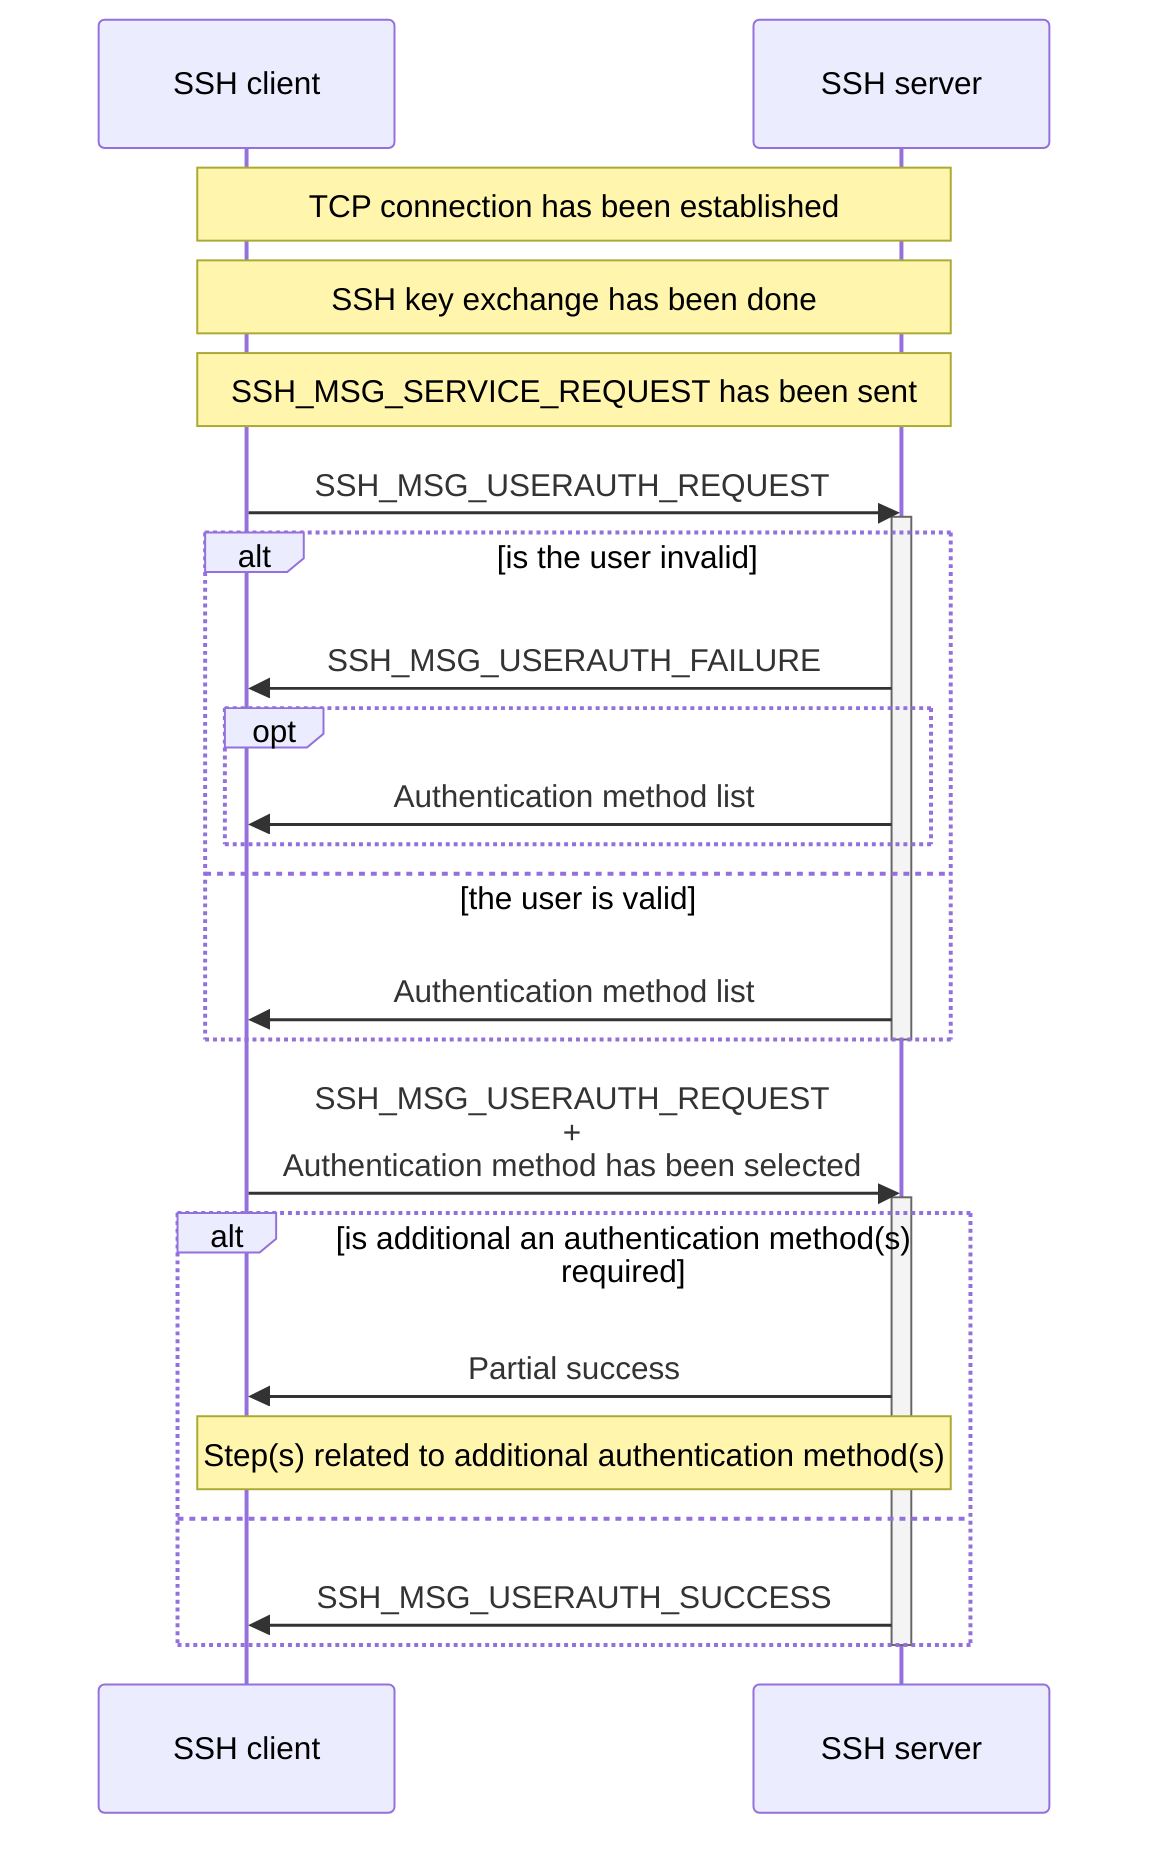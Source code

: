 sequenceDiagram
    participant c as SSH client
    participant s as SSH server
    Note over c, s: TCP connection has been established
    Note over c, s: SSH key exchange has been done
    Note over c, s: SSH_MSG_SERVICE_REQUEST has been sent
    c->>s: SSH_MSG_USERAUTH_REQUEST
    activate s
    alt is the user invalid
        s ->> c: SSH_MSG_USERAUTH_FAILURE
        opt
            s ->> c: Authentication method list
        end
    else the user is valid
        s ->> c: Authentication method list
    end
    deactivate s
    c->>s: SSH_MSG_USERAUTH_REQUEST <br> + <br>Authentication method has been selected
    activate s
    alt is additional an authentication method(s) required
        s ->> c: Partial success
        Note over c, s: Step(s) related to additional authentication method(s)
    else
        s ->>c: SSH_MSG_USERAUTH_SUCCESS
    end
    deactivate s